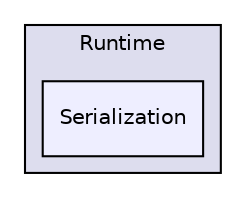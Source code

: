 digraph "Serialization" {
  compound=true
  node [ fontsize="10", fontname="Helvetica"];
  edge [ labelfontsize="10", labelfontname="Helvetica"];
  subgraph clusterdir_7aefbae60249d8db3c9a686a9296d9b4 {
    graph [ bgcolor="#ddddee", pencolor="black", label="Runtime" fontname="Helvetica", fontsize="10", URL="dir_7aefbae60249d8db3c9a686a9296d9b4.html"]
  dir_3a5b332e4cb1b7db5fc320db9bf945c9 [shape=box, label="Serialization", style="filled", fillcolor="#eeeeff", pencolor="black", URL="dir_3a5b332e4cb1b7db5fc320db9bf945c9.html"];
  }
}
